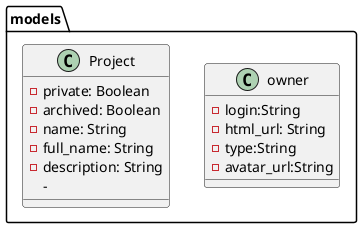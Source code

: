 @startuml


package models {
    class owner{
        -login:String
        -html_url: String   
        -type:String
        -avatar_url:String
    }

    class Project{
        -private: Boolean
        -archived: Boolean
        -name: String
        -full_name: String
        -description: String
        -
    }
}

@enduml